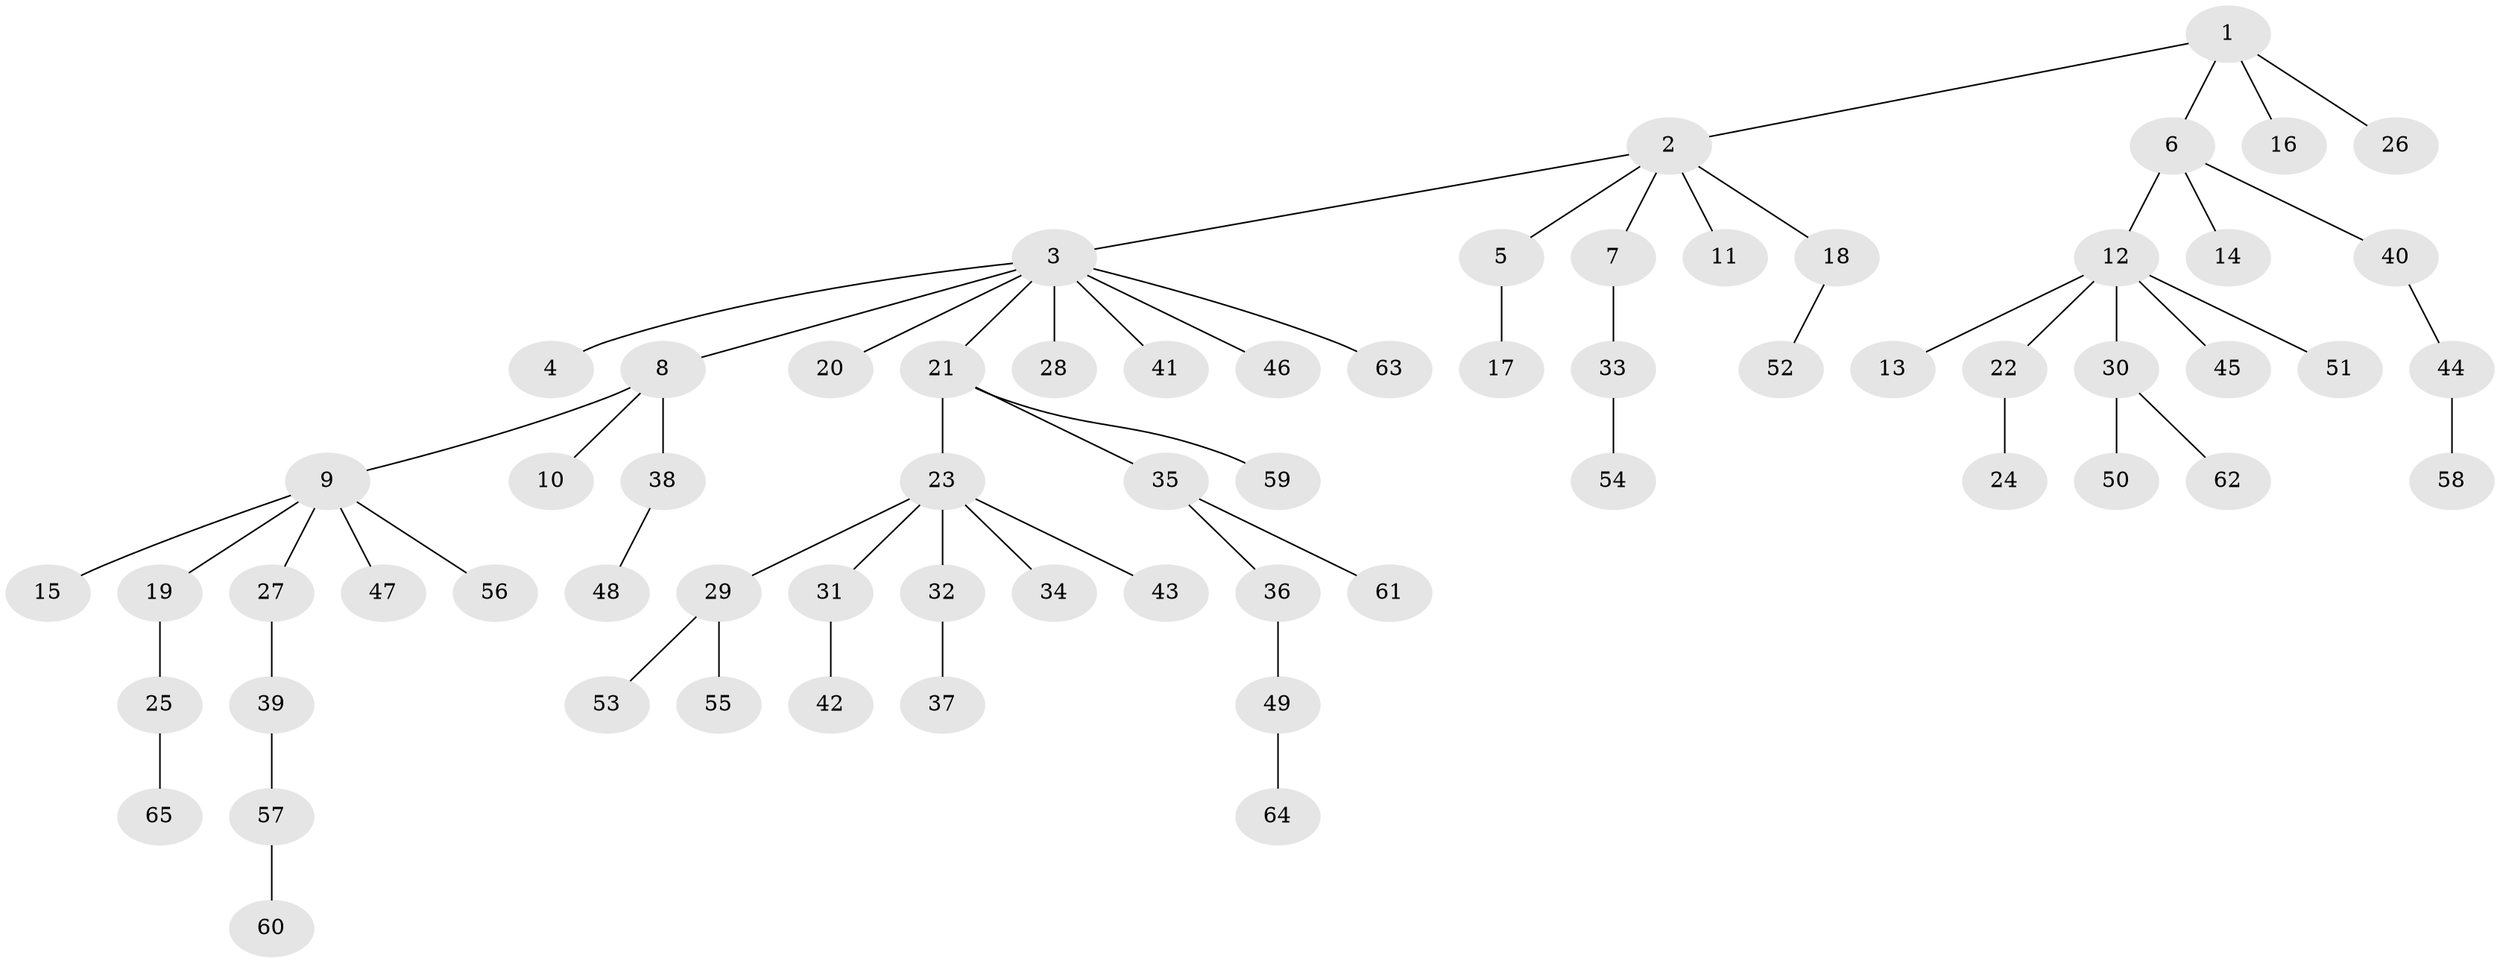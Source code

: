 // Generated by graph-tools (version 1.1) at 2025/50/03/09/25 03:50:25]
// undirected, 65 vertices, 64 edges
graph export_dot {
graph [start="1"]
  node [color=gray90,style=filled];
  1;
  2;
  3;
  4;
  5;
  6;
  7;
  8;
  9;
  10;
  11;
  12;
  13;
  14;
  15;
  16;
  17;
  18;
  19;
  20;
  21;
  22;
  23;
  24;
  25;
  26;
  27;
  28;
  29;
  30;
  31;
  32;
  33;
  34;
  35;
  36;
  37;
  38;
  39;
  40;
  41;
  42;
  43;
  44;
  45;
  46;
  47;
  48;
  49;
  50;
  51;
  52;
  53;
  54;
  55;
  56;
  57;
  58;
  59;
  60;
  61;
  62;
  63;
  64;
  65;
  1 -- 2;
  1 -- 6;
  1 -- 16;
  1 -- 26;
  2 -- 3;
  2 -- 5;
  2 -- 7;
  2 -- 11;
  2 -- 18;
  3 -- 4;
  3 -- 8;
  3 -- 20;
  3 -- 21;
  3 -- 28;
  3 -- 41;
  3 -- 46;
  3 -- 63;
  5 -- 17;
  6 -- 12;
  6 -- 14;
  6 -- 40;
  7 -- 33;
  8 -- 9;
  8 -- 10;
  8 -- 38;
  9 -- 15;
  9 -- 19;
  9 -- 27;
  9 -- 47;
  9 -- 56;
  12 -- 13;
  12 -- 22;
  12 -- 30;
  12 -- 45;
  12 -- 51;
  18 -- 52;
  19 -- 25;
  21 -- 23;
  21 -- 35;
  21 -- 59;
  22 -- 24;
  23 -- 29;
  23 -- 31;
  23 -- 32;
  23 -- 34;
  23 -- 43;
  25 -- 65;
  27 -- 39;
  29 -- 53;
  29 -- 55;
  30 -- 50;
  30 -- 62;
  31 -- 42;
  32 -- 37;
  33 -- 54;
  35 -- 36;
  35 -- 61;
  36 -- 49;
  38 -- 48;
  39 -- 57;
  40 -- 44;
  44 -- 58;
  49 -- 64;
  57 -- 60;
}

